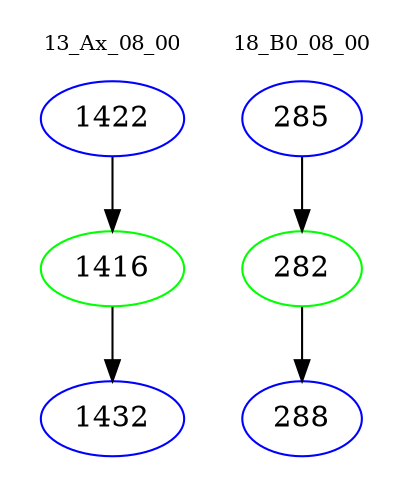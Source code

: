 digraph{
subgraph cluster_0 {
color = white
label = "13_Ax_08_00";
fontsize=10;
T0_1422 [label="1422", color="blue"]
T0_1422 -> T0_1416 [color="black"]
T0_1416 [label="1416", color="green"]
T0_1416 -> T0_1432 [color="black"]
T0_1432 [label="1432", color="blue"]
}
subgraph cluster_1 {
color = white
label = "18_B0_08_00";
fontsize=10;
T1_285 [label="285", color="blue"]
T1_285 -> T1_282 [color="black"]
T1_282 [label="282", color="green"]
T1_282 -> T1_288 [color="black"]
T1_288 [label="288", color="blue"]
}
}

